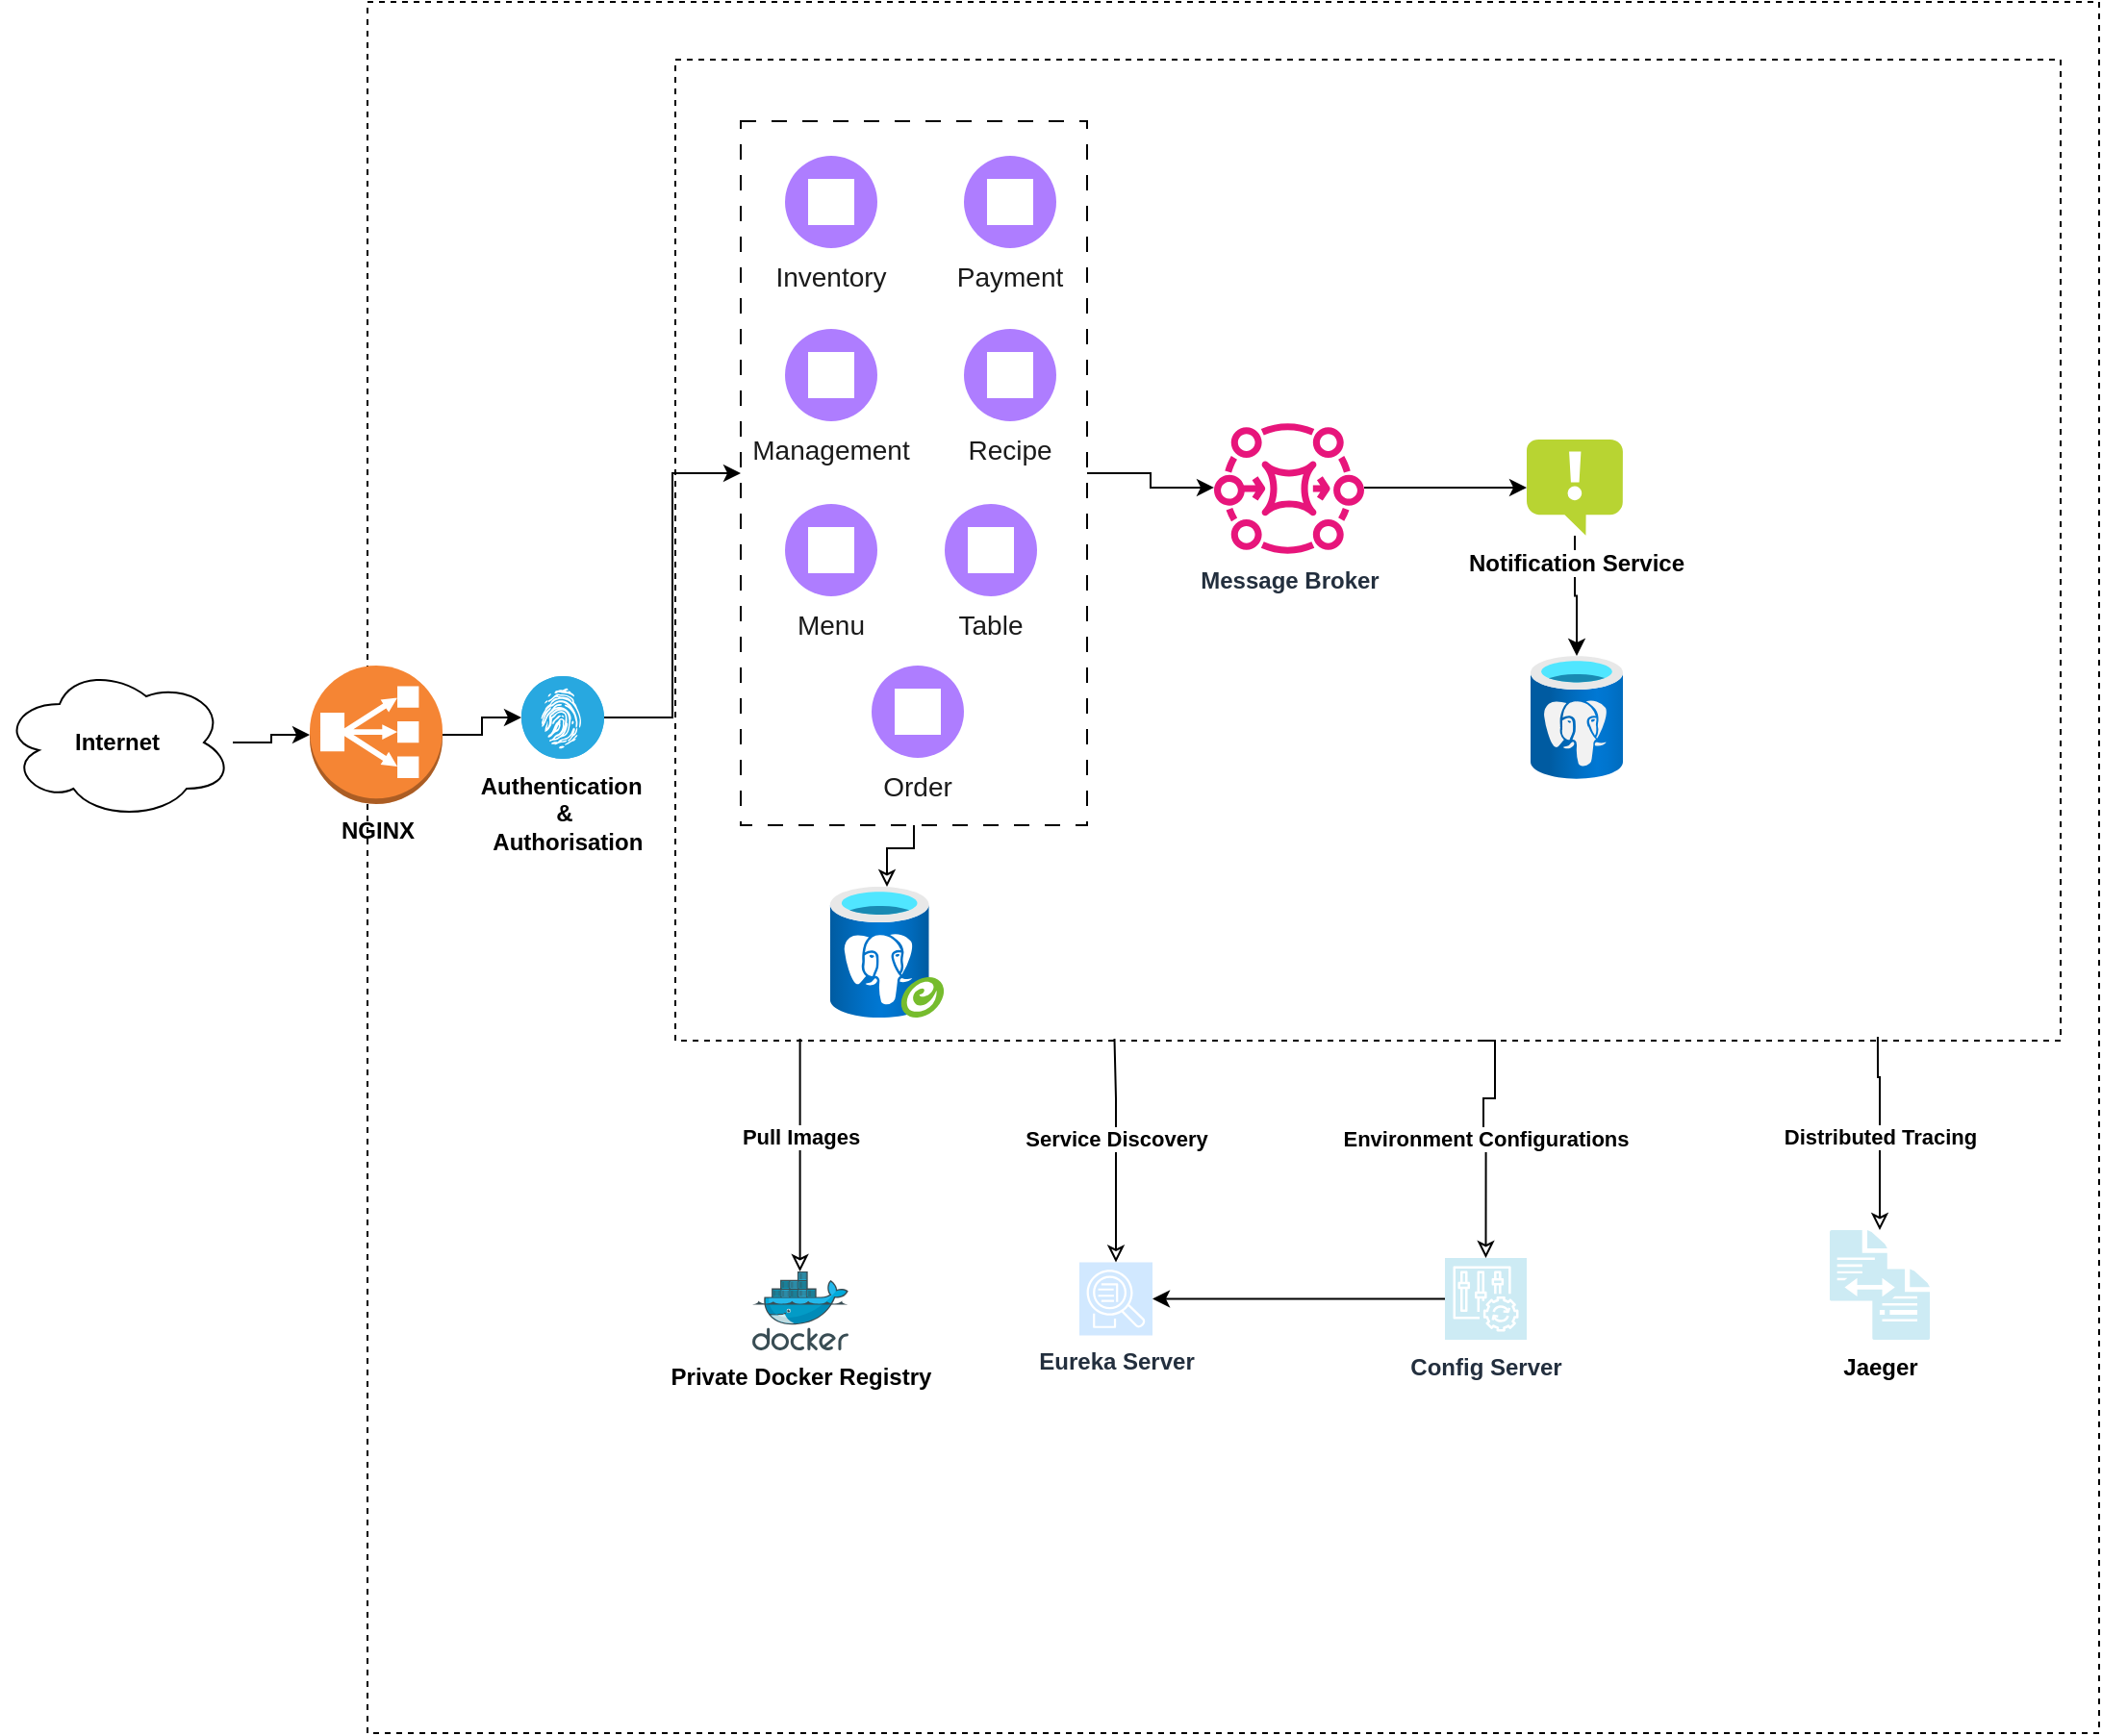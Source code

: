 <mxfile version="26.1.1">
  <diagram name="Page-1" id="ukCpInQGITsL0yRj2w2E">
    <mxGraphModel dx="1220" dy="789" grid="1" gridSize="10" guides="1" tooltips="1" connect="1" arrows="1" fold="1" page="1" pageScale="1" pageWidth="827" pageHeight="1169" math="0" shadow="0">
      <root>
        <mxCell id="0" />
        <mxCell id="1" parent="0" />
        <mxCell id="90Y0HqGD6L3kBnIdup4U-1" value="" style="whiteSpace=wrap;html=1;aspect=fixed;dashed=1;" vertex="1" parent="1">
          <mxGeometry x="-630" y="220" width="900" height="900" as="geometry" />
        </mxCell>
        <mxCell id="90Y0HqGD6L3kBnIdup4U-54" value="" style="edgeStyle=orthogonalEdgeStyle;rounded=0;orthogonalLoop=1;jettySize=auto;html=1;" edge="1" parent="1" source="90Y0HqGD6L3kBnIdup4U-2" target="90Y0HqGD6L3kBnIdup4U-53">
          <mxGeometry relative="1" as="geometry" />
        </mxCell>
        <mxCell id="90Y0HqGD6L3kBnIdup4U-2" value="&lt;b&gt;NGINX&lt;/b&gt;" style="outlineConnect=0;dashed=0;verticalLabelPosition=bottom;verticalAlign=top;align=center;html=1;shape=mxgraph.aws3.classic_load_balancer;fillColor=#F58534;gradientColor=none;" vertex="1" parent="1">
          <mxGeometry x="-660" y="565" width="69" height="72" as="geometry" />
        </mxCell>
        <mxCell id="90Y0HqGD6L3kBnIdup4U-4" value="" style="edgeStyle=orthogonalEdgeStyle;rounded=0;orthogonalLoop=1;jettySize=auto;html=1;" edge="1" parent="1" source="90Y0HqGD6L3kBnIdup4U-3" target="90Y0HqGD6L3kBnIdup4U-2">
          <mxGeometry relative="1" as="geometry" />
        </mxCell>
        <mxCell id="90Y0HqGD6L3kBnIdup4U-7" value="" style="rounded=0;whiteSpace=wrap;html=1;dashed=1;" vertex="1" parent="1">
          <mxGeometry x="-470" y="250" width="720" height="510" as="geometry" />
        </mxCell>
        <mxCell id="90Y0HqGD6L3kBnIdup4U-3" value="&lt;b&gt;Internet&lt;/b&gt;" style="ellipse;shape=cloud;whiteSpace=wrap;html=1;" vertex="1" parent="1">
          <mxGeometry x="-820" y="565" width="120" height="80" as="geometry" />
        </mxCell>
        <mxCell id="90Y0HqGD6L3kBnIdup4U-8" value="&lt;b&gt;Private Docker Registry&lt;/b&gt;" style="image;sketch=0;aspect=fixed;html=1;points=[];align=center;fontSize=12;image=img/lib/mscae/Docker.svg;" vertex="1" parent="1">
          <mxGeometry x="-430" y="880" width="50" height="41" as="geometry" />
        </mxCell>
        <mxCell id="90Y0HqGD6L3kBnIdup4U-11" value="&lt;b&gt;Eureka Server&lt;/b&gt;" style="sketch=0;points=[[0,0,0],[0.25,0,0],[0.5,0,0],[0.75,0,0],[1,0,0],[0,1,0],[0.25,1,0],[0.5,1,0],[0.75,1,0],[1,1,0],[0,0.25,0],[0,0.5,0],[0,0.75,0],[1,0.25,0],[1,0.5,0],[1,0.75,0]];outlineConnect=0;fontColor=#232F3E;fillColor=#D1E8FF;strokeColor=#ffffff;dashed=0;verticalLabelPosition=bottom;verticalAlign=top;align=center;html=1;fontSize=12;fontStyle=0;aspect=fixed;shape=mxgraph.aws4.resourceIcon;resIcon=mxgraph.aws4.application_discovery_service;" vertex="1" parent="1">
          <mxGeometry x="-260" y="875.25" width="38" height="38" as="geometry" />
        </mxCell>
        <mxCell id="90Y0HqGD6L3kBnIdup4U-21" style="edgeStyle=orthogonalEdgeStyle;rounded=0;orthogonalLoop=1;jettySize=auto;html=1;startArrow=classic;startFill=0;endArrow=none;exitX=0.5;exitY=0;exitDx=0;exitDy=0;exitPerimeter=0;entryX=0.583;entryY=1;entryDx=0;entryDy=0;entryPerimeter=0;" edge="1" parent="1" source="90Y0HqGD6L3kBnIdup4U-14" target="90Y0HqGD6L3kBnIdup4U-7">
          <mxGeometry relative="1" as="geometry">
            <mxPoint x="-50" y="700" as="targetPoint" />
            <Array as="points">
              <mxPoint x="-49" y="810" />
              <mxPoint x="-50" y="810" />
              <mxPoint x="-50" y="790" />
              <mxPoint x="-44" y="790" />
              <mxPoint x="-44" y="760" />
            </Array>
          </mxGeometry>
        </mxCell>
        <mxCell id="90Y0HqGD6L3kBnIdup4U-22" value="&lt;b&gt;Environment Configurations&lt;/b&gt;" style="edgeLabel;html=1;align=center;verticalAlign=middle;resizable=0;points=[];" vertex="1" connectable="0" parent="90Y0HqGD6L3kBnIdup4U-21">
          <mxGeometry x="0.203" y="1" relative="1" as="geometry">
            <mxPoint x="2" y="12" as="offset" />
          </mxGeometry>
        </mxCell>
        <mxCell id="90Y0HqGD6L3kBnIdup4U-14" value="&lt;b&gt;Config Server&lt;/b&gt;" style="sketch=0;points=[[0,0,0],[0.25,0,0],[0.5,0,0],[0.75,0,0],[1,0,0],[0,1,0],[0.25,1,0],[0.5,1,0],[0.75,1,0],[1,1,0],[0,0.25,0],[0,0.5,0],[0,0.75,0],[1,0.25,0],[1,0.5,0],[1,0.75,0]];points=[[0,0,0],[0.25,0,0],[0.5,0,0],[0.75,0,0],[1,0,0],[0,1,0],[0.25,1,0],[0.5,1,0],[0.75,1,0],[1,1,0],[0,0.25,0],[0,0.5,0],[0,0.75,0],[1,0.25,0],[1,0.5,0],[1,0.75,0]];outlineConnect=0;fontColor=#232F3E;fillColor=#CDEBF4;strokeColor=#ffffff;dashed=0;verticalLabelPosition=bottom;verticalAlign=top;align=center;html=1;fontSize=12;fontStyle=0;aspect=fixed;shape=mxgraph.aws4.resourceIcon;resIcon=mxgraph.aws4.config;" vertex="1" parent="1">
          <mxGeometry x="-70" y="873" width="42.5" height="42.5" as="geometry" />
        </mxCell>
        <mxCell id="90Y0HqGD6L3kBnIdup4U-15" style="edgeStyle=orthogonalEdgeStyle;rounded=0;orthogonalLoop=1;jettySize=auto;html=1;entryX=1;entryY=0.5;entryDx=0;entryDy=0;entryPerimeter=0;" edge="1" parent="1" source="90Y0HqGD6L3kBnIdup4U-14" target="90Y0HqGD6L3kBnIdup4U-11">
          <mxGeometry relative="1" as="geometry" />
        </mxCell>
        <mxCell id="90Y0HqGD6L3kBnIdup4U-16" style="edgeStyle=orthogonalEdgeStyle;rounded=0;orthogonalLoop=1;jettySize=auto;html=1;entryX=0.317;entryY=0.998;entryDx=0;entryDy=0;entryPerimeter=0;startArrow=classic;startFill=0;endArrow=none;exitX=0.5;exitY=0;exitDx=0;exitDy=0;exitPerimeter=0;" edge="1" parent="1" source="90Y0HqGD6L3kBnIdup4U-11" target="90Y0HqGD6L3kBnIdup4U-7">
          <mxGeometry relative="1" as="geometry">
            <Array as="points">
              <mxPoint x="-241" y="790" />
              <mxPoint x="-242" y="790" />
            </Array>
          </mxGeometry>
        </mxCell>
        <mxCell id="90Y0HqGD6L3kBnIdup4U-18" value="&lt;b&gt;Service Discovery&lt;/b&gt;" style="edgeLabel;html=1;align=center;verticalAlign=middle;resizable=0;points=[];" vertex="1" connectable="0" parent="90Y0HqGD6L3kBnIdup4U-16">
          <mxGeometry x="0.347" relative="1" as="geometry">
            <mxPoint y="14" as="offset" />
          </mxGeometry>
        </mxCell>
        <mxCell id="90Y0HqGD6L3kBnIdup4U-19" style="edgeStyle=orthogonalEdgeStyle;rounded=0;orthogonalLoop=1;jettySize=auto;html=1;entryX=0.09;entryY=0.998;entryDx=0;entryDy=0;entryPerimeter=0;startArrow=classic;startFill=0;endArrow=none;" edge="1" parent="1" source="90Y0HqGD6L3kBnIdup4U-8" target="90Y0HqGD6L3kBnIdup4U-7">
          <mxGeometry relative="1" as="geometry">
            <Array as="points">
              <mxPoint x="-405" y="891" />
            </Array>
          </mxGeometry>
        </mxCell>
        <mxCell id="90Y0HqGD6L3kBnIdup4U-20" value="&lt;b&gt;Pull Images&lt;/b&gt;" style="edgeLabel;html=1;align=center;verticalAlign=middle;resizable=0;points=[];" vertex="1" connectable="0" parent="90Y0HqGD6L3kBnIdup4U-19">
          <mxGeometry x="0.302" y="3" relative="1" as="geometry">
            <mxPoint x="3" y="9" as="offset" />
          </mxGeometry>
        </mxCell>
        <mxCell id="90Y0HqGD6L3kBnIdup4U-23" value="&lt;b&gt;Jaeger&lt;/b&gt;" style="sketch=0;pointerEvents=1;shadow=0;dashed=0;html=1;strokeColor=none;labelPosition=center;verticalLabelPosition=bottom;verticalAlign=top;align=center;fillColor=#CDEBF4;shape=mxgraph.mscae.oms.track_changes" vertex="1" parent="1">
          <mxGeometry x="130" y="858.5" width="52" height="57" as="geometry" />
        </mxCell>
        <mxCell id="90Y0HqGD6L3kBnIdup4U-24" style="edgeStyle=orthogonalEdgeStyle;rounded=0;orthogonalLoop=1;jettySize=auto;html=1;entryX=0.868;entryY=0.996;entryDx=0;entryDy=0;entryPerimeter=0;startArrow=classic;startFill=0;endArrow=none;" edge="1" parent="1" source="90Y0HqGD6L3kBnIdup4U-23" target="90Y0HqGD6L3kBnIdup4U-7">
          <mxGeometry relative="1" as="geometry">
            <Array as="points">
              <mxPoint x="156" y="779" />
              <mxPoint x="155" y="779" />
            </Array>
          </mxGeometry>
        </mxCell>
        <mxCell id="90Y0HqGD6L3kBnIdup4U-25" value="&lt;b&gt;Distributed Tracing&lt;/b&gt;" style="edgeLabel;html=1;align=center;verticalAlign=middle;resizable=0;points=[];" vertex="1" connectable="0" parent="90Y0HqGD6L3kBnIdup4U-24">
          <mxGeometry x="-0.04" relative="1" as="geometry">
            <mxPoint as="offset" />
          </mxGeometry>
        </mxCell>
        <mxCell id="90Y0HqGD6L3kBnIdup4U-26" value="Inventory" style="shape=ellipse;fillColor=#A56EFF;aspect=fixed;resizable=0;labelPosition=center;verticalLabelPosition=bottom;align=center;verticalAlign=top;strokeColor=none;fontSize=14;" vertex="1" parent="1">
          <mxGeometry x="-413" y="300" width="48" height="48" as="geometry" />
        </mxCell>
        <mxCell id="90Y0HqGD6L3kBnIdup4U-27" value="" style="fillColor=#ffffff;strokeColor=none;dashed=0;outlineConnect=0;html=1;labelPosition=center;verticalLabelPosition=bottom;verticalAlign=top;part=1;movable=0;resizable=0;rotatable=0;shape=mxgraph.ibm_cloud.microservices--1" vertex="1" parent="90Y0HqGD6L3kBnIdup4U-26">
          <mxGeometry width="24" height="24" relative="1" as="geometry">
            <mxPoint x="12" y="12" as="offset" />
          </mxGeometry>
        </mxCell>
        <mxCell id="90Y0HqGD6L3kBnIdup4U-28" value="Management" style="shape=ellipse;fillColor=#A56EFF;aspect=fixed;resizable=0;labelPosition=center;verticalLabelPosition=bottom;align=center;verticalAlign=top;strokeColor=none;fontSize=14;" vertex="1" parent="1">
          <mxGeometry x="-413" y="390" width="48" height="48" as="geometry" />
        </mxCell>
        <mxCell id="90Y0HqGD6L3kBnIdup4U-29" value="" style="fillColor=#ffffff;strokeColor=none;dashed=0;outlineConnect=0;html=1;labelPosition=center;verticalLabelPosition=bottom;verticalAlign=top;part=1;movable=0;resizable=0;rotatable=0;shape=mxgraph.ibm_cloud.microservices--1" vertex="1" parent="90Y0HqGD6L3kBnIdup4U-28">
          <mxGeometry width="24" height="24" relative="1" as="geometry">
            <mxPoint x="12" y="12" as="offset" />
          </mxGeometry>
        </mxCell>
        <mxCell id="90Y0HqGD6L3kBnIdup4U-30" value="Menu" style="shape=ellipse;fillColor=#A56EFF;aspect=fixed;resizable=0;labelPosition=center;verticalLabelPosition=bottom;align=center;verticalAlign=top;strokeColor=none;fontSize=14;" vertex="1" parent="1">
          <mxGeometry x="-413" y="481" width="48" height="48" as="geometry" />
        </mxCell>
        <mxCell id="90Y0HqGD6L3kBnIdup4U-31" value="" style="fillColor=#ffffff;strokeColor=none;dashed=0;outlineConnect=0;html=1;labelPosition=center;verticalLabelPosition=bottom;verticalAlign=top;part=1;movable=0;resizable=0;rotatable=0;shape=mxgraph.ibm_cloud.microservices--1" vertex="1" parent="90Y0HqGD6L3kBnIdup4U-30">
          <mxGeometry width="24" height="24" relative="1" as="geometry">
            <mxPoint x="12" y="12" as="offset" />
          </mxGeometry>
        </mxCell>
        <mxCell id="90Y0HqGD6L3kBnIdup4U-32" value="Order" style="shape=ellipse;fillColor=#A56EFF;aspect=fixed;resizable=0;labelPosition=center;verticalLabelPosition=bottom;align=center;verticalAlign=top;strokeColor=none;fontSize=14;" vertex="1" parent="1">
          <mxGeometry x="-368" y="565" width="48" height="48" as="geometry" />
        </mxCell>
        <mxCell id="90Y0HqGD6L3kBnIdup4U-33" value="" style="fillColor=#ffffff;strokeColor=none;dashed=0;outlineConnect=0;html=1;labelPosition=center;verticalLabelPosition=bottom;verticalAlign=top;part=1;movable=0;resizable=0;rotatable=0;shape=mxgraph.ibm_cloud.microservices--1" vertex="1" parent="90Y0HqGD6L3kBnIdup4U-32">
          <mxGeometry width="24" height="24" relative="1" as="geometry">
            <mxPoint x="12" y="12" as="offset" />
          </mxGeometry>
        </mxCell>
        <mxCell id="90Y0HqGD6L3kBnIdup4U-34" value="Payment" style="shape=ellipse;fillColor=#A56EFF;aspect=fixed;resizable=0;labelPosition=center;verticalLabelPosition=bottom;align=center;verticalAlign=top;strokeColor=none;fontSize=14;" vertex="1" parent="1">
          <mxGeometry x="-320" y="300" width="48" height="48" as="geometry" />
        </mxCell>
        <mxCell id="90Y0HqGD6L3kBnIdup4U-35" value="" style="fillColor=#ffffff;strokeColor=none;dashed=0;outlineConnect=0;html=1;labelPosition=center;verticalLabelPosition=bottom;verticalAlign=top;part=1;movable=0;resizable=0;rotatable=0;shape=mxgraph.ibm_cloud.microservices--1" vertex="1" parent="90Y0HqGD6L3kBnIdup4U-34">
          <mxGeometry width="24" height="24" relative="1" as="geometry">
            <mxPoint x="12" y="12" as="offset" />
          </mxGeometry>
        </mxCell>
        <mxCell id="90Y0HqGD6L3kBnIdup4U-36" value="Recipe" style="shape=ellipse;fillColor=#A56EFF;aspect=fixed;resizable=0;labelPosition=center;verticalLabelPosition=bottom;align=center;verticalAlign=top;strokeColor=none;fontSize=14;" vertex="1" parent="1">
          <mxGeometry x="-320" y="390" width="48" height="48" as="geometry" />
        </mxCell>
        <mxCell id="90Y0HqGD6L3kBnIdup4U-37" value="" style="fillColor=#ffffff;strokeColor=none;dashed=0;outlineConnect=0;html=1;labelPosition=center;verticalLabelPosition=bottom;verticalAlign=top;part=1;movable=0;resizable=0;rotatable=0;shape=mxgraph.ibm_cloud.microservices--1" vertex="1" parent="90Y0HqGD6L3kBnIdup4U-36">
          <mxGeometry width="24" height="24" relative="1" as="geometry">
            <mxPoint x="12" y="12" as="offset" />
          </mxGeometry>
        </mxCell>
        <mxCell id="90Y0HqGD6L3kBnIdup4U-38" value="Table" style="shape=ellipse;fillColor=#A56EFF;aspect=fixed;resizable=0;labelPosition=center;verticalLabelPosition=bottom;align=center;verticalAlign=top;strokeColor=none;fontSize=14;" vertex="1" parent="1">
          <mxGeometry x="-330" y="481" width="48" height="48" as="geometry" />
        </mxCell>
        <mxCell id="90Y0HqGD6L3kBnIdup4U-39" value="" style="fillColor=#ffffff;strokeColor=none;dashed=0;outlineConnect=0;html=1;labelPosition=center;verticalLabelPosition=bottom;verticalAlign=top;part=1;movable=0;resizable=0;rotatable=0;shape=mxgraph.ibm_cloud.microservices--1" vertex="1" parent="90Y0HqGD6L3kBnIdup4U-38">
          <mxGeometry width="24" height="24" relative="1" as="geometry">
            <mxPoint x="12" y="12" as="offset" />
          </mxGeometry>
        </mxCell>
        <mxCell id="90Y0HqGD6L3kBnIdup4U-46" style="edgeStyle=orthogonalEdgeStyle;rounded=0;orthogonalLoop=1;jettySize=auto;html=1;" edge="1" parent="1" source="90Y0HqGD6L3kBnIdup4U-41" target="90Y0HqGD6L3kBnIdup4U-45">
          <mxGeometry relative="1" as="geometry" />
        </mxCell>
        <mxCell id="90Y0HqGD6L3kBnIdup4U-41" value="" style="rounded=0;whiteSpace=wrap;html=1;fillOpacity=10;dashed=1;dashPattern=8 8;" vertex="1" parent="1">
          <mxGeometry x="-436" y="282" width="180" height="366" as="geometry" />
        </mxCell>
        <mxCell id="90Y0HqGD6L3kBnIdup4U-43" value="" style="edgeStyle=orthogonalEdgeStyle;rounded=0;orthogonalLoop=1;jettySize=auto;html=1;startArrow=classic;startFill=0;endArrow=none;" edge="1" parent="1" source="90Y0HqGD6L3kBnIdup4U-42" target="90Y0HqGD6L3kBnIdup4U-41">
          <mxGeometry relative="1" as="geometry" />
        </mxCell>
        <mxCell id="90Y0HqGD6L3kBnIdup4U-42" value="" style="image;aspect=fixed;html=1;points=[];align=center;fontSize=12;image=img/lib/azure2/databases/Azure_Database_PostgreSQL_Server_Group.svg;" vertex="1" parent="1">
          <mxGeometry x="-390" y="680" width="60" height="68" as="geometry" />
        </mxCell>
        <mxCell id="90Y0HqGD6L3kBnIdup4U-48" style="edgeStyle=orthogonalEdgeStyle;rounded=0;orthogonalLoop=1;jettySize=auto;html=1;" edge="1" parent="1" source="90Y0HqGD6L3kBnIdup4U-45" target="90Y0HqGD6L3kBnIdup4U-47">
          <mxGeometry relative="1" as="geometry" />
        </mxCell>
        <mxCell id="90Y0HqGD6L3kBnIdup4U-45" value="&lt;b&gt;Message Broker&lt;/b&gt;" style="sketch=0;outlineConnect=0;fontColor=#232F3E;gradientColor=none;fillColor=#E7157B;strokeColor=none;dashed=0;verticalLabelPosition=bottom;verticalAlign=top;align=center;html=1;fontSize=12;fontStyle=0;aspect=fixed;pointerEvents=1;shape=mxgraph.aws4.mq_broker;" vertex="1" parent="1">
          <mxGeometry x="-190" y="438" width="78" height="69" as="geometry" />
        </mxCell>
        <mxCell id="90Y0HqGD6L3kBnIdup4U-52" value="" style="edgeStyle=orthogonalEdgeStyle;rounded=0;orthogonalLoop=1;jettySize=auto;html=1;" edge="1" parent="1" source="90Y0HqGD6L3kBnIdup4U-47" target="90Y0HqGD6L3kBnIdup4U-51">
          <mxGeometry relative="1" as="geometry" />
        </mxCell>
        <mxCell id="90Y0HqGD6L3kBnIdup4U-47" value="&lt;b&gt;Notification Service&lt;/b&gt;" style="image;sketch=0;aspect=fixed;html=1;points=[];align=center;fontSize=12;image=img/lib/mscae/Notification.svg;" vertex="1" parent="1">
          <mxGeometry x="-27.5" y="447.5" width="50" height="50" as="geometry" />
        </mxCell>
        <mxCell id="90Y0HqGD6L3kBnIdup4U-51" value="" style="image;aspect=fixed;html=1;points=[];align=center;fontSize=12;image=img/lib/azure2/databases/Azure_Database_PostgreSQL_Server.svg;" vertex="1" parent="1">
          <mxGeometry x="-25.5" y="560" width="48" height="64" as="geometry" />
        </mxCell>
        <mxCell id="90Y0HqGD6L3kBnIdup4U-55" value="" style="edgeStyle=orthogonalEdgeStyle;rounded=0;orthogonalLoop=1;jettySize=auto;html=1;" edge="1" parent="1" source="90Y0HqGD6L3kBnIdup4U-53" target="90Y0HqGD6L3kBnIdup4U-41">
          <mxGeometry relative="1" as="geometry" />
        </mxCell>
        <mxCell id="90Y0HqGD6L3kBnIdup4U-53" value="&lt;b&gt;Authentication&amp;nbsp;&lt;/b&gt;&lt;div&gt;&lt;b&gt;&amp;amp;&lt;/b&gt;&lt;/div&gt;&lt;div&gt;&lt;b&gt;&amp;nbsp;Authorisation&lt;/b&gt;&lt;/div&gt;" style="fillColor=#28A8E0;verticalLabelPosition=bottom;sketch=0;html=1;strokeColor=#ffffff;verticalAlign=top;align=center;points=[[0.145,0.145,0],[0.5,0,0],[0.855,0.145,0],[1,0.5,0],[0.855,0.855,0],[0.5,1,0],[0.145,0.855,0],[0,0.5,0]];pointerEvents=1;shape=mxgraph.cisco_safe.compositeIcon;bgIcon=ellipse;resIcon=mxgraph.cisco_safe.capability.identity_authorization;" vertex="1" parent="1">
          <mxGeometry x="-550" y="570.5" width="43" height="43" as="geometry" />
        </mxCell>
      </root>
    </mxGraphModel>
  </diagram>
</mxfile>
